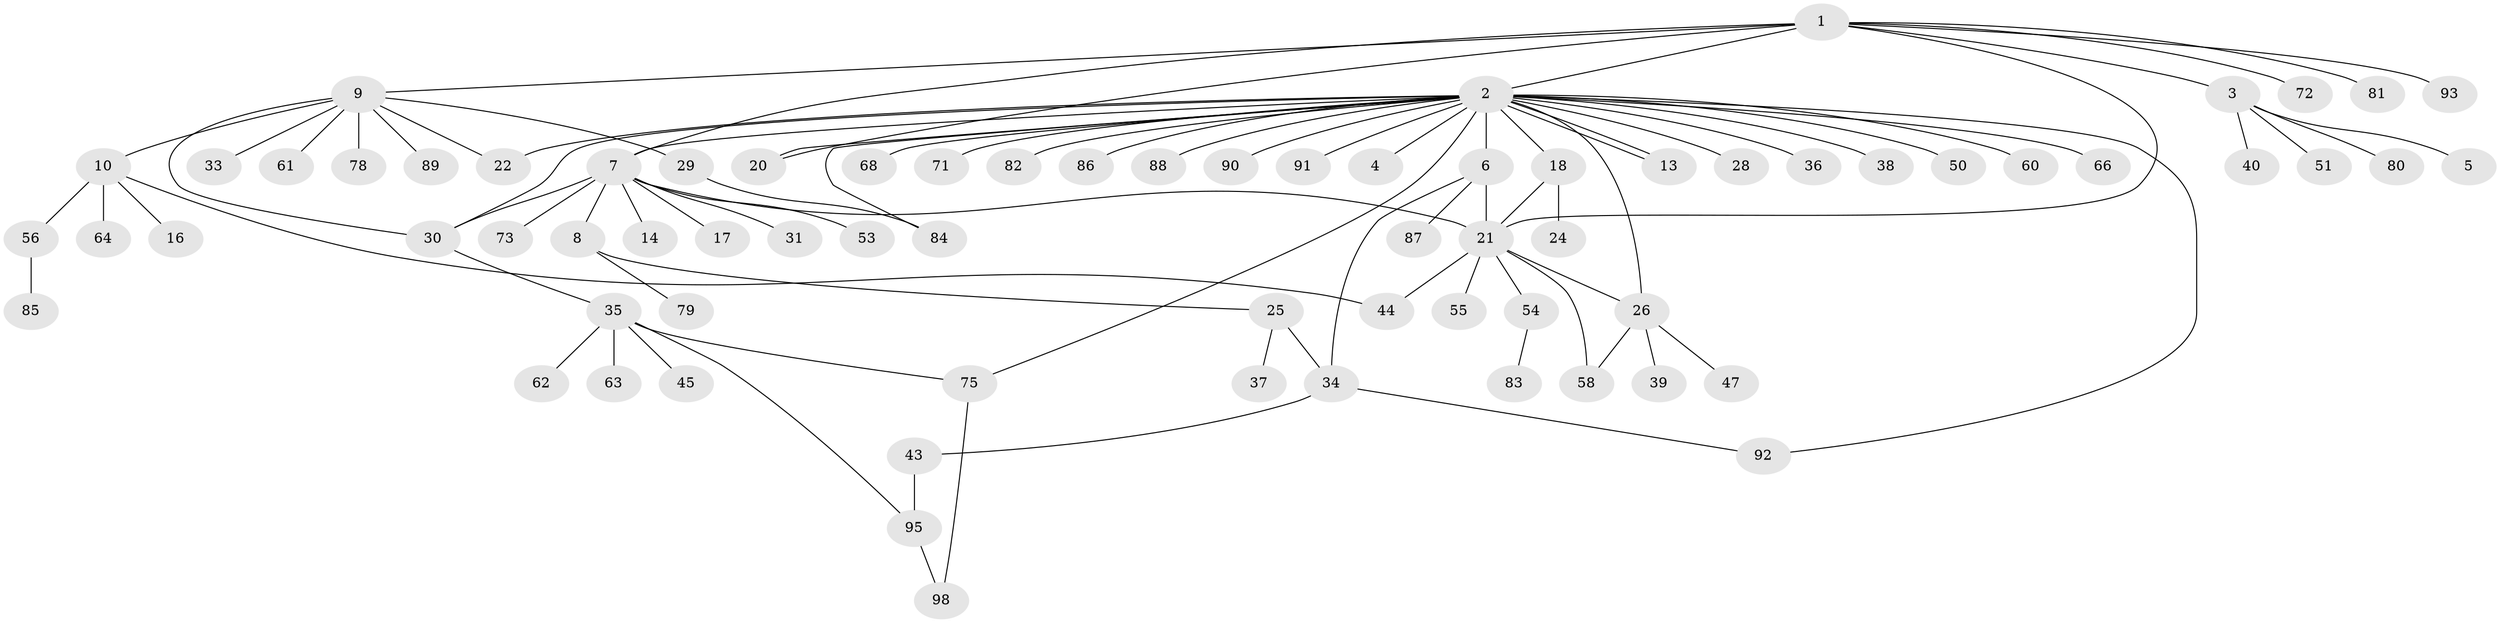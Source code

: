 // original degree distribution, {8: 0.02, 28: 0.01, 6: 0.03, 1: 0.5, 4: 0.03, 3: 0.09, 10: 0.01, 5: 0.04, 2: 0.26, 7: 0.01}
// Generated by graph-tools (version 1.1) at 2025/38/02/21/25 10:38:54]
// undirected, 73 vertices, 90 edges
graph export_dot {
graph [start="1"]
  node [color=gray90,style=filled];
  1 [super="+12"];
  2 [super="+59"];
  3 [super="+52"];
  4;
  5;
  6 [super="+57"];
  7 [super="+15"];
  8;
  9 [super="+27"];
  10 [super="+11"];
  13 [super="+41"];
  14;
  16;
  17;
  18 [super="+19"];
  20;
  21 [super="+23"];
  22 [super="+67"];
  24 [super="+32"];
  25 [super="+76"];
  26 [super="+69"];
  28;
  29;
  30 [super="+46"];
  31 [super="+48"];
  33 [super="+49"];
  34 [super="+96"];
  35 [super="+42"];
  36 [super="+77"];
  37;
  38;
  39;
  40;
  43 [super="+70"];
  44;
  45;
  47;
  50;
  51;
  53 [super="+65"];
  54;
  55;
  56 [super="+94"];
  58 [super="+99"];
  60;
  61;
  62;
  63;
  64;
  66 [super="+74"];
  68;
  71;
  72;
  73;
  75;
  78;
  79;
  80;
  81;
  82;
  83 [super="+100"];
  84;
  85;
  86;
  87;
  88;
  89;
  90;
  91;
  92 [super="+97"];
  93;
  95;
  98;
  1 -- 2 [weight=2];
  1 -- 3;
  1 -- 7;
  1 -- 9;
  1 -- 20;
  1 -- 72;
  1 -- 81;
  1 -- 93;
  1 -- 21;
  2 -- 4;
  2 -- 6;
  2 -- 7;
  2 -- 13;
  2 -- 13;
  2 -- 18;
  2 -- 20;
  2 -- 26;
  2 -- 28;
  2 -- 30;
  2 -- 36 [weight=2];
  2 -- 38;
  2 -- 50;
  2 -- 60;
  2 -- 66;
  2 -- 68;
  2 -- 71;
  2 -- 75;
  2 -- 82;
  2 -- 84;
  2 -- 86;
  2 -- 88;
  2 -- 91;
  2 -- 90;
  2 -- 22;
  2 -- 92;
  3 -- 5;
  3 -- 40;
  3 -- 51;
  3 -- 80;
  6 -- 34;
  6 -- 21;
  6 -- 87;
  7 -- 8;
  7 -- 14;
  7 -- 21;
  7 -- 30;
  7 -- 73;
  7 -- 17;
  7 -- 31;
  7 -- 53;
  8 -- 25;
  8 -- 79;
  9 -- 10;
  9 -- 22;
  9 -- 29;
  9 -- 30;
  9 -- 33;
  9 -- 61;
  9 -- 78;
  9 -- 89;
  10 -- 44;
  10 -- 64;
  10 -- 16;
  10 -- 56;
  18 -- 24;
  18 -- 21;
  21 -- 54;
  21 -- 55;
  21 -- 26;
  21 -- 44;
  21 -- 58;
  25 -- 37;
  25 -- 34;
  26 -- 39;
  26 -- 47;
  26 -- 58;
  29 -- 84;
  30 -- 35;
  34 -- 43;
  34 -- 92;
  35 -- 45;
  35 -- 62;
  35 -- 63;
  35 -- 75;
  35 -- 95;
  43 -- 95;
  54 -- 83;
  56 -- 85;
  75 -- 98;
  95 -- 98;
}
